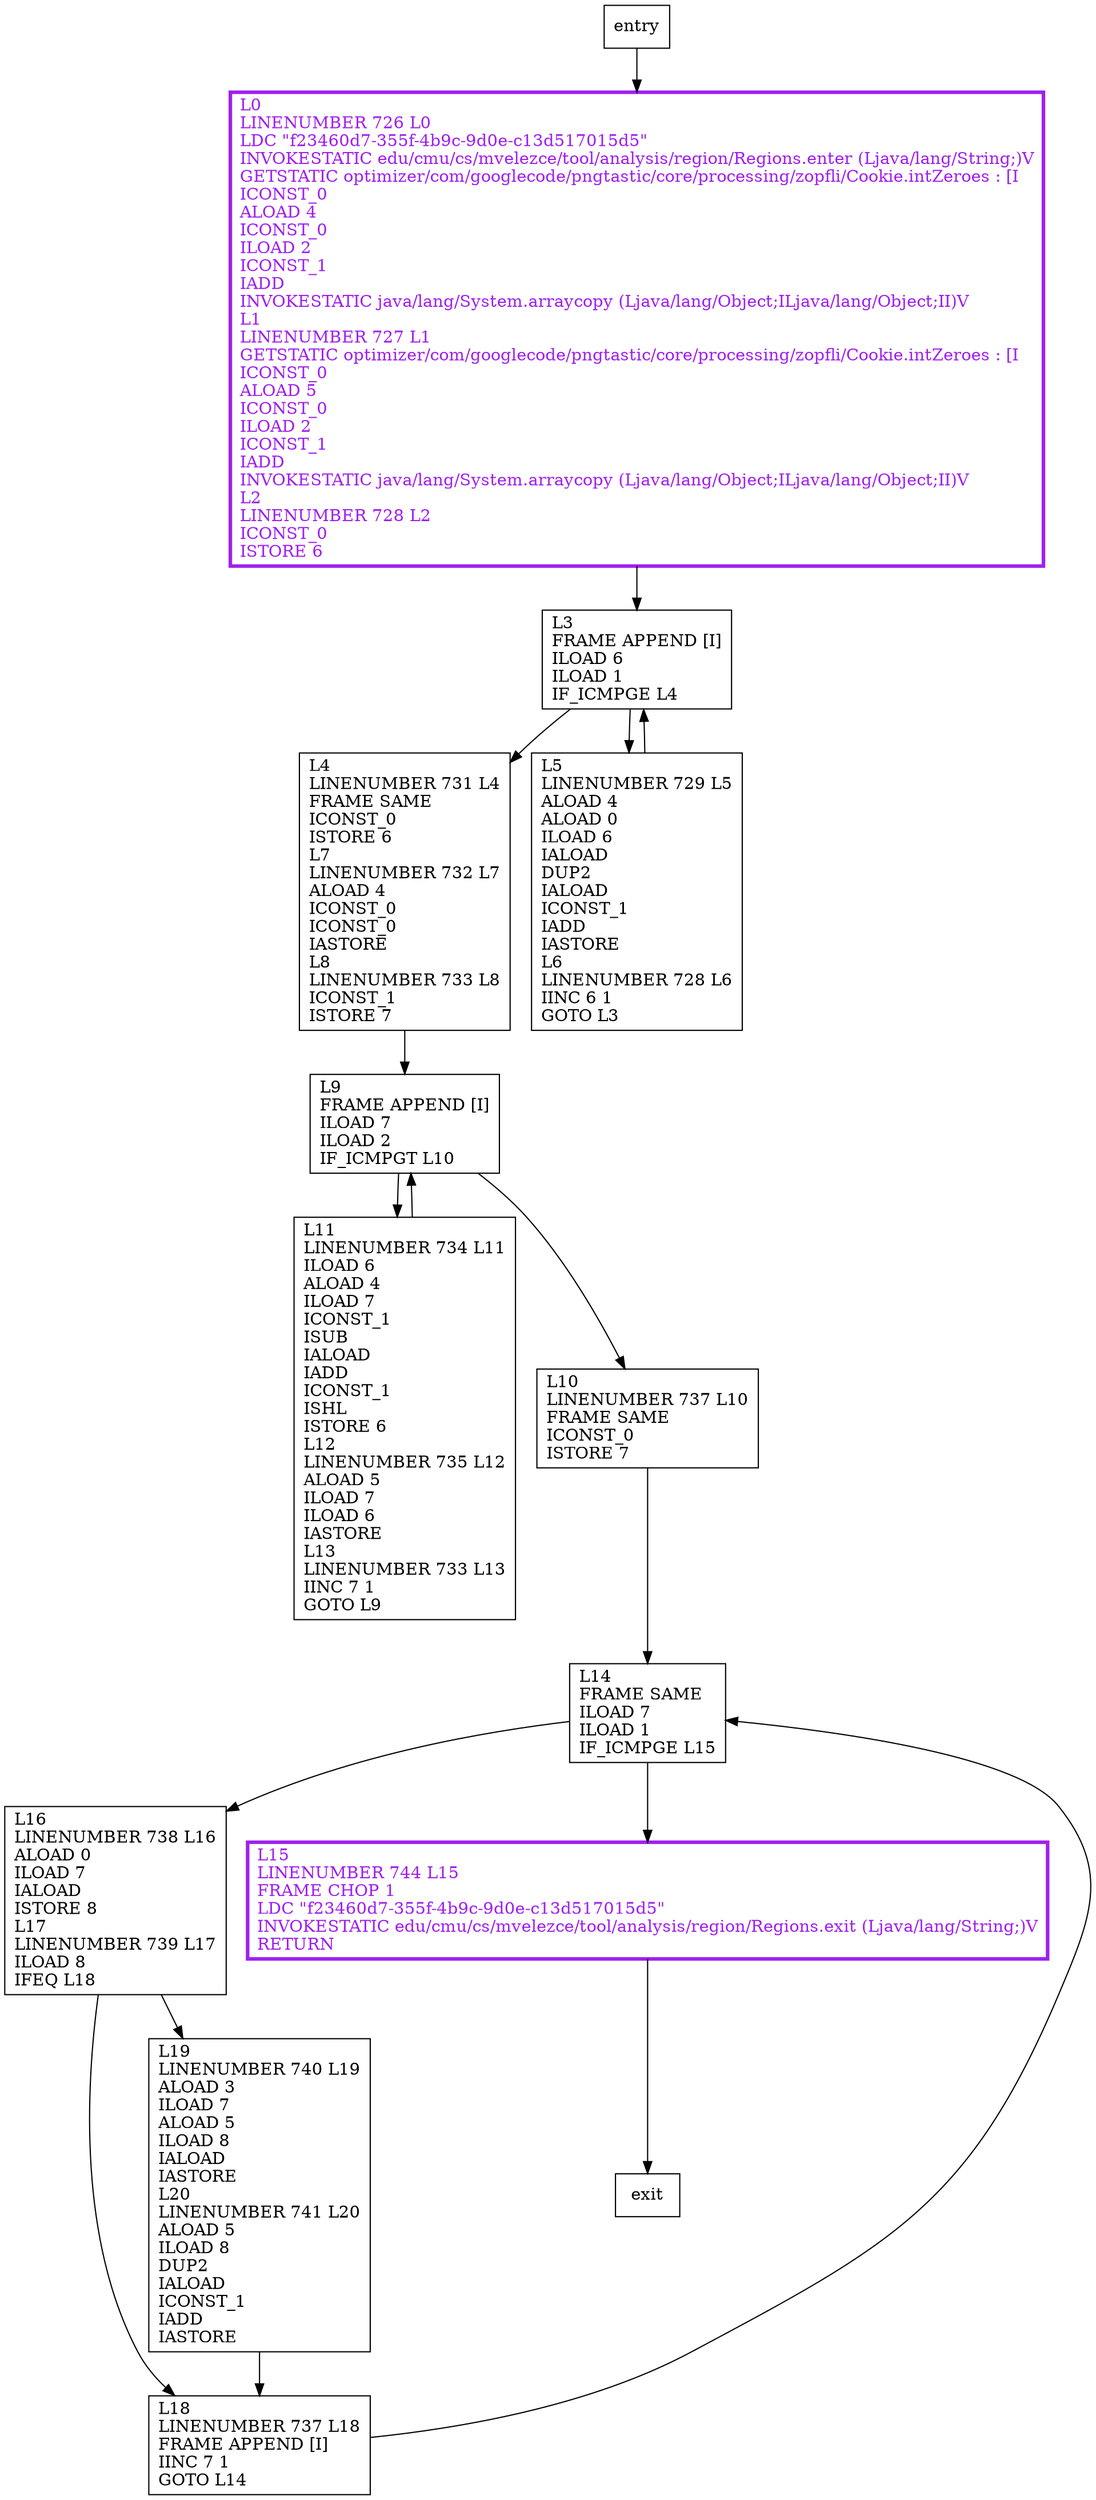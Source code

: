 digraph lengthsToSymbols {
node [shape=record];
1834031967 [label="L0\lLINENUMBER 726 L0\lLDC \"f23460d7-355f-4b9c-9d0e-c13d517015d5\"\lINVOKESTATIC edu/cmu/cs/mvelezce/tool/analysis/region/Regions.enter (Ljava/lang/String;)V\lGETSTATIC optimizer/com/googlecode/pngtastic/core/processing/zopfli/Cookie.intZeroes : [I\lICONST_0\lALOAD 4\lICONST_0\lILOAD 2\lICONST_1\lIADD\lINVOKESTATIC java/lang/System.arraycopy (Ljava/lang/Object;ILjava/lang/Object;II)V\lL1\lLINENUMBER 727 L1\lGETSTATIC optimizer/com/googlecode/pngtastic/core/processing/zopfli/Cookie.intZeroes : [I\lICONST_0\lALOAD 5\lICONST_0\lILOAD 2\lICONST_1\lIADD\lINVOKESTATIC java/lang/System.arraycopy (Ljava/lang/Object;ILjava/lang/Object;II)V\lL2\lLINENUMBER 728 L2\lICONST_0\lISTORE 6\l"];
1092619788 [label="L4\lLINENUMBER 731 L4\lFRAME SAME\lICONST_0\lISTORE 6\lL7\lLINENUMBER 732 L7\lALOAD 4\lICONST_0\lICONST_0\lIASTORE\lL8\lLINENUMBER 733 L8\lICONST_1\lISTORE 7\l"];
718512571 [label="L10\lLINENUMBER 737 L10\lFRAME SAME\lICONST_0\lISTORE 7\l"];
626393072 [label="L14\lFRAME SAME\lILOAD 7\lILOAD 1\lIF_ICMPGE L15\l"];
1540832538 [label="L18\lLINENUMBER 737 L18\lFRAME APPEND [I]\lIINC 7 1\lGOTO L14\l"];
183259297 [label="L19\lLINENUMBER 740 L19\lALOAD 3\lILOAD 7\lALOAD 5\lILOAD 8\lIALOAD\lIASTORE\lL20\lLINENUMBER 741 L20\lALOAD 5\lILOAD 8\lDUP2\lIALOAD\lICONST_1\lIADD\lIASTORE\l"];
1337835760 [label="L3\lFRAME APPEND [I]\lILOAD 6\lILOAD 1\lIF_ICMPGE L4\l"];
1807911555 [label="L11\lLINENUMBER 734 L11\lILOAD 6\lALOAD 4\lILOAD 7\lICONST_1\lISUB\lIALOAD\lIADD\lICONST_1\lISHL\lISTORE 6\lL12\lLINENUMBER 735 L12\lALOAD 5\lILOAD 7\lILOAD 6\lIASTORE\lL13\lLINENUMBER 733 L13\lIINC 7 1\lGOTO L9\l"];
616443292 [label="L16\lLINENUMBER 738 L16\lALOAD 0\lILOAD 7\lIALOAD\lISTORE 8\lL17\lLINENUMBER 739 L17\lILOAD 8\lIFEQ L18\l"];
843867341 [label="L9\lFRAME APPEND [I]\lILOAD 7\lILOAD 2\lIF_ICMPGT L10\l"];
1089680530 [label="L5\lLINENUMBER 729 L5\lALOAD 4\lALOAD 0\lILOAD 6\lIALOAD\lDUP2\lIALOAD\lICONST_1\lIADD\lIASTORE\lL6\lLINENUMBER 728 L6\lIINC 6 1\lGOTO L3\l"];
324507700 [label="L15\lLINENUMBER 744 L15\lFRAME CHOP 1\lLDC \"f23460d7-355f-4b9c-9d0e-c13d517015d5\"\lINVOKESTATIC edu/cmu/cs/mvelezce/tool/analysis/region/Regions.exit (Ljava/lang/String;)V\lRETURN\l"];
entry;
exit;
1834031967 -> 1337835760;
1092619788 -> 843867341;
626393072 -> 616443292;
626393072 -> 324507700;
1337835760 -> 1092619788;
1337835760 -> 1089680530;
1807911555 -> 843867341;
entry -> 1834031967;
718512571 -> 626393072;
1540832538 -> 626393072;
183259297 -> 1540832538;
616443292 -> 1540832538;
616443292 -> 183259297;
843867341 -> 718512571;
843867341 -> 1807911555;
1089680530 -> 1337835760;
324507700 -> exit;
1834031967[fontcolor="purple", penwidth=3, color="purple"];
324507700[fontcolor="purple", penwidth=3, color="purple"];
}
